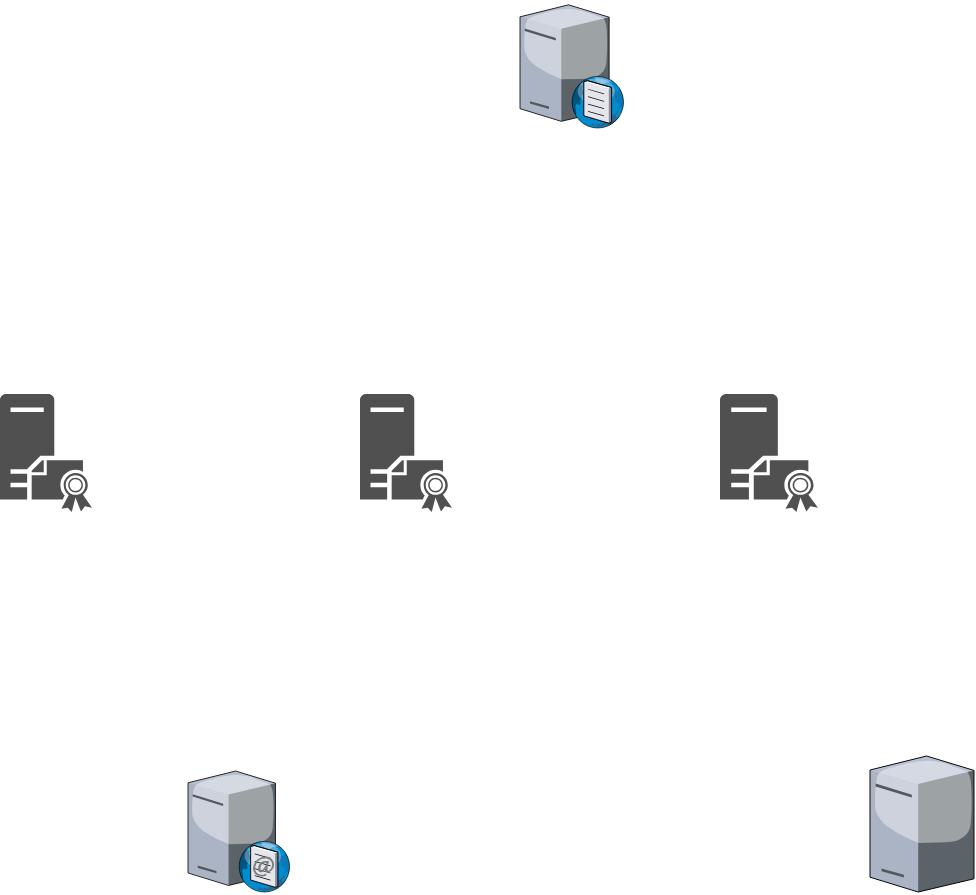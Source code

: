 <mxfile version="20.6.0" type="github">
  <diagram id="BUpwUjb0ULaxSuZtzYWh" name="Page-1">
    <mxGraphModel dx="1635" dy="903" grid="0" gridSize="10" guides="1" tooltips="1" connect="1" arrows="1" fold="1" page="1" pageScale="1" pageWidth="1700" pageHeight="1100" math="0" shadow="0">
      <root>
        <mxCell id="0" />
        <mxCell id="1" parent="0" />
        <mxCell id="0XBWgx2gWtxwsbYNTwGq-3" value="" style="verticalLabelPosition=bottom;sketch=0;aspect=fixed;html=1;verticalAlign=top;strokeColor=none;align=center;outlineConnect=0;shape=mxgraph.citrix.smtp_server;" vertex="1" parent="1">
          <mxGeometry x="133" y="678" width="51.22" height="62" as="geometry" />
        </mxCell>
        <mxCell id="0XBWgx2gWtxwsbYNTwGq-4" value="" style="verticalLabelPosition=bottom;sketch=0;aspect=fixed;html=1;verticalAlign=top;strokeColor=none;align=center;outlineConnect=0;shape=mxgraph.citrix.dns_server;" vertex="1" parent="1">
          <mxGeometry x="299" y="294.88" width="52.2" height="63.12" as="geometry" />
        </mxCell>
        <mxCell id="0XBWgx2gWtxwsbYNTwGq-5" value="" style="verticalLabelPosition=bottom;sketch=0;aspect=fixed;html=1;verticalAlign=top;strokeColor=none;align=center;outlineConnect=0;shape=mxgraph.citrix.license_server;" vertex="1" parent="1">
          <mxGeometry x="474" y="672" width="52" height="68" as="geometry" />
        </mxCell>
        <mxCell id="0XBWgx2gWtxwsbYNTwGq-6" value="" style="sketch=0;pointerEvents=1;shadow=0;dashed=0;html=1;strokeColor=none;fillColor=#505050;labelPosition=center;verticalLabelPosition=bottom;verticalAlign=top;outlineConnect=0;align=center;shape=mxgraph.office.servers.certificate_authority;" vertex="1" parent="1">
          <mxGeometry x="39" y="491" width="46" height="59" as="geometry" />
        </mxCell>
        <mxCell id="0XBWgx2gWtxwsbYNTwGq-7" value="" style="sketch=0;pointerEvents=1;shadow=0;dashed=0;html=1;strokeColor=none;fillColor=#505050;labelPosition=center;verticalLabelPosition=bottom;verticalAlign=top;outlineConnect=0;align=center;shape=mxgraph.office.servers.certificate_authority;" vertex="1" parent="1">
          <mxGeometry x="399" y="491" width="49" height="59" as="geometry" />
        </mxCell>
        <mxCell id="0XBWgx2gWtxwsbYNTwGq-8" value="" style="sketch=0;pointerEvents=1;shadow=0;dashed=0;html=1;strokeColor=none;fillColor=#505050;labelPosition=center;verticalLabelPosition=bottom;verticalAlign=top;outlineConnect=0;align=center;shape=mxgraph.office.servers.certificate_authority;" vertex="1" parent="1">
          <mxGeometry x="219" y="491" width="46" height="59" as="geometry" />
        </mxCell>
      </root>
    </mxGraphModel>
  </diagram>
</mxfile>
